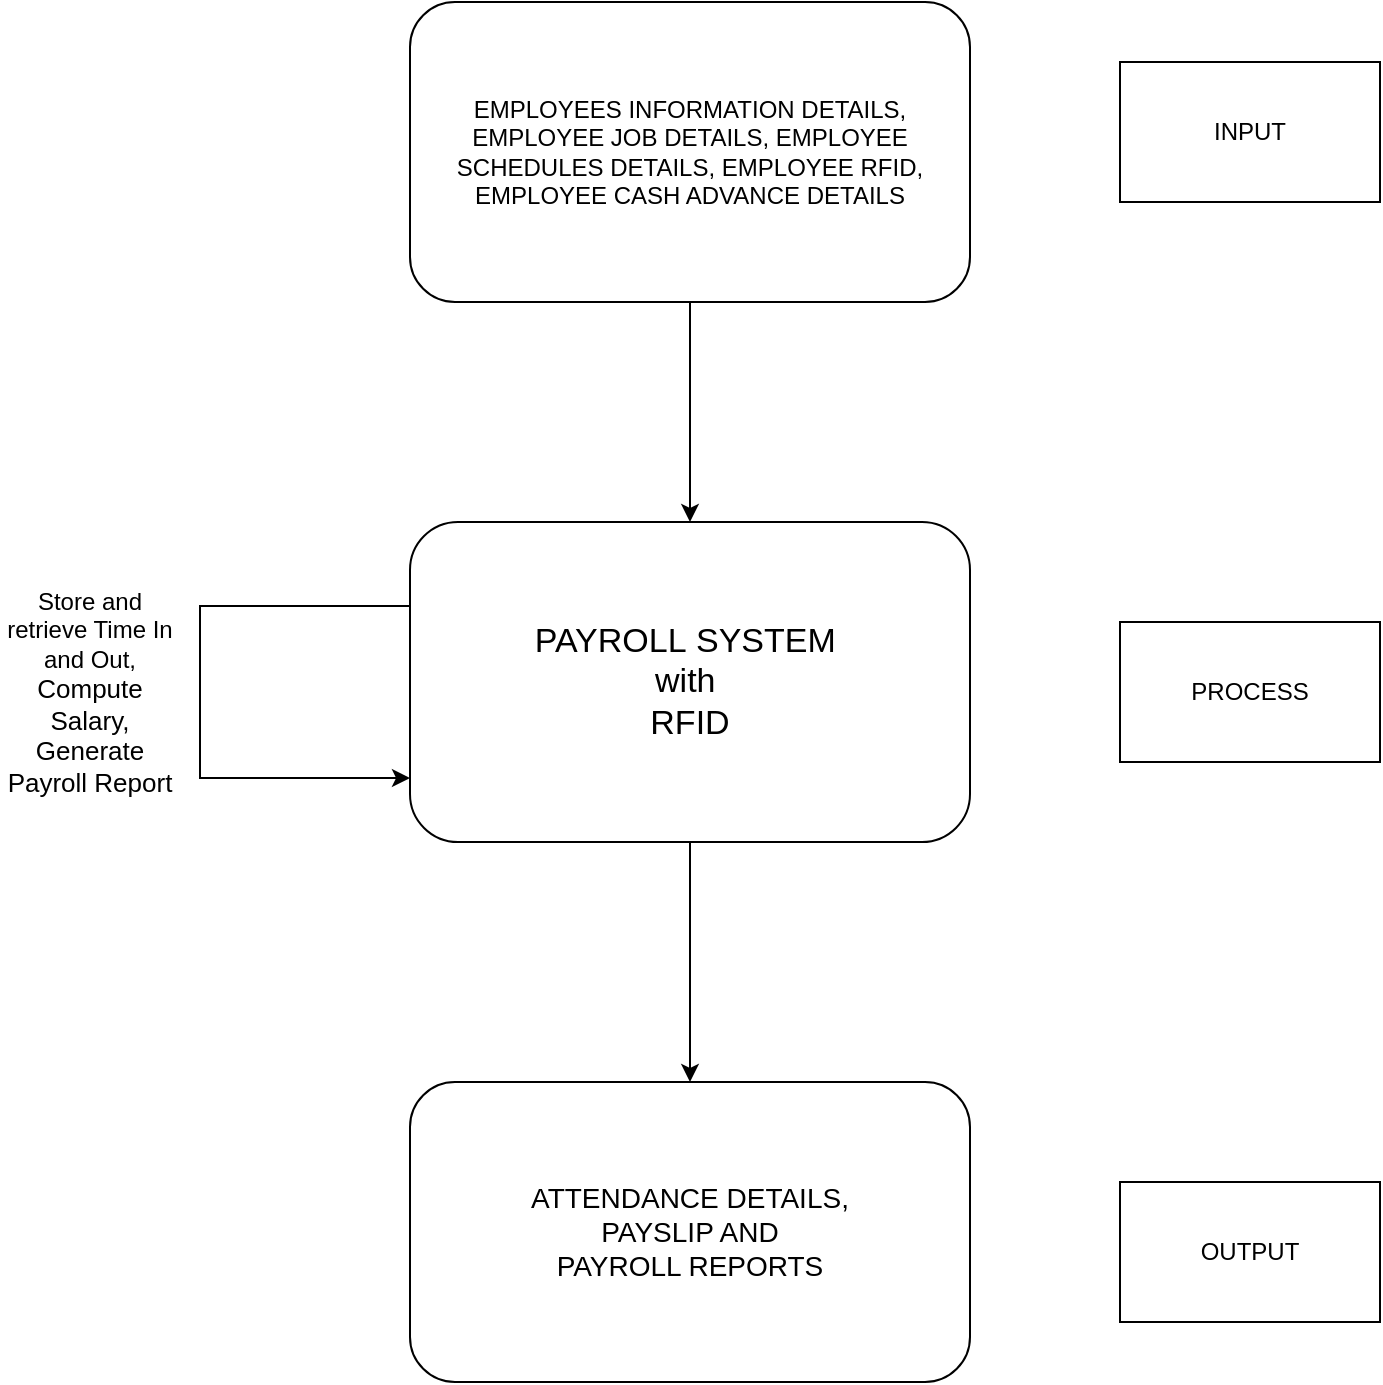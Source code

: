 <mxfile version="24.4.0" type="device">
  <diagram name="Page-1" id="qnnSwm27_NMlHlBrGQYv">
    <mxGraphModel dx="640" dy="382" grid="1" gridSize="10" guides="1" tooltips="1" connect="1" arrows="1" fold="1" page="1" pageScale="1" pageWidth="1100" pageHeight="850" math="0" shadow="0">
      <root>
        <mxCell id="0" />
        <mxCell id="1" parent="0" />
        <mxCell id="L8-4j9LzazdEuddyYzl3-12" style="edgeStyle=orthogonalEdgeStyle;rounded=0;orthogonalLoop=1;jettySize=auto;html=1;entryX=0.5;entryY=0;entryDx=0;entryDy=0;" edge="1" parent="1" source="L8-4j9LzazdEuddyYzl3-9" target="L8-4j9LzazdEuddyYzl3-10">
          <mxGeometry relative="1" as="geometry" />
        </mxCell>
        <mxCell id="L8-4j9LzazdEuddyYzl3-9" value="EMPLOYEES INFORMATION DETAILS, EMPLOYEE JOB DETAILS, EMPLOYEE SCHEDULES DETAILS, EMPLOYEE RFID, EMPLOYEE CASH ADVANCE DETAILS&lt;span style=&quot;color: rgba(0, 0, 0, 0); font-family: monospace; font-size: 0px; text-align: start; text-wrap: nowrap;&quot;&gt;%3CmxGraphModel%3E%3Croot%3E%3CmxCell%20id%3D%220%22%2F%3E%3CmxCell%20id%3D%221%22%20parent%3D%220%22%2F%3E%3CmxCell%20id%3D%222%22%20value%3D%22%26lt%3Bfont%20style%3D%26quot%3Bfont-size%3A%2016px%3B%26quot%3B%26gt%3BPrinted%20Payroll%20Report%26lt%3B%2Ffont%26gt%3B%22%20style%3D%22text%3Bhtml%3D1%3Balign%3Dcenter%3BverticalAlign%3Dmiddle%3BwhiteSpace%3Dwrap%3Brounded%3D0%3BfontColor%3D%23000000%3B%22%20vertex%3D%221%22%20parent%3D%221%22%3E%3CmxGeometry%20x%3D%22-194%22%20y%3D%22718%22%20width%3D%2272%22%20height%3D%22122%22%20as%3D%22geometry%22%2F%3E%3C%2FmxCell%3E%3C%2Froot%3E%3C%2FmxGraphModel%&lt;/span&gt;" style="rounded=1;whiteSpace=wrap;html=1;" vertex="1" parent="1">
          <mxGeometry x="275" y="60" width="280" height="150" as="geometry" />
        </mxCell>
        <mxCell id="L8-4j9LzazdEuddyYzl3-13" style="edgeStyle=orthogonalEdgeStyle;rounded=0;orthogonalLoop=1;jettySize=auto;html=1;exitX=0.5;exitY=1;exitDx=0;exitDy=0;entryX=0.5;entryY=0;entryDx=0;entryDy=0;" edge="1" parent="1" source="L8-4j9LzazdEuddyYzl3-10" target="L8-4j9LzazdEuddyYzl3-11">
          <mxGeometry relative="1" as="geometry" />
        </mxCell>
        <mxCell id="L8-4j9LzazdEuddyYzl3-10" value="&lt;font style=&quot;font-size: 17px;&quot;&gt;PAYROLL&amp;nbsp;SYSTEM&amp;nbsp;&lt;br&gt;with&amp;nbsp;&lt;br&gt;RFID&lt;/font&gt;" style="rounded=1;whiteSpace=wrap;html=1;" vertex="1" parent="1">
          <mxGeometry x="275" y="320" width="280" height="160" as="geometry" />
        </mxCell>
        <mxCell id="L8-4j9LzazdEuddyYzl3-11" value="&lt;font style=&quot;font-size: 14px;&quot;&gt;ATTENDANCE DETAILS,&lt;/font&gt;&lt;div style=&quot;font-size: 14px;&quot;&gt;&lt;font style=&quot;font-size: 14px;&quot;&gt;PAYSLIP AND&lt;/font&gt;&lt;/div&gt;&lt;div style=&quot;font-size: 14px;&quot;&gt;&lt;font style=&quot;font-size: 14px;&quot;&gt;PAYROLL REPORTS&lt;/font&gt;&lt;/div&gt;" style="rounded=1;whiteSpace=wrap;html=1;" vertex="1" parent="1">
          <mxGeometry x="275" y="600" width="280" height="150" as="geometry" />
        </mxCell>
        <mxCell id="L8-4j9LzazdEuddyYzl3-14" style="edgeStyle=orthogonalEdgeStyle;rounded=0;orthogonalLoop=1;jettySize=auto;html=1;exitX=0;exitY=0.25;exitDx=0;exitDy=0;" edge="1" parent="1" source="L8-4j9LzazdEuddyYzl3-10" target="L8-4j9LzazdEuddyYzl3-10">
          <mxGeometry relative="1" as="geometry">
            <mxPoint x="250" y="470" as="targetPoint" />
            <Array as="points">
              <mxPoint x="275" y="362" />
              <mxPoint x="170" y="362" />
              <mxPoint x="170" y="448" />
            </Array>
          </mxGeometry>
        </mxCell>
        <mxCell id="L8-4j9LzazdEuddyYzl3-16" value="INPUT" style="rounded=0;whiteSpace=wrap;html=1;" vertex="1" parent="1">
          <mxGeometry x="630" y="90" width="130" height="70" as="geometry" />
        </mxCell>
        <mxCell id="L8-4j9LzazdEuddyYzl3-17" value="PROCESS" style="rounded=0;whiteSpace=wrap;html=1;" vertex="1" parent="1">
          <mxGeometry x="630" y="370" width="130" height="70" as="geometry" />
        </mxCell>
        <mxCell id="L8-4j9LzazdEuddyYzl3-18" value="OUTPUT" style="rounded=0;whiteSpace=wrap;html=1;" vertex="1" parent="1">
          <mxGeometry x="630" y="650" width="130" height="70" as="geometry" />
        </mxCell>
        <mxCell id="L8-4j9LzazdEuddyYzl3-19" value="Store and retrieve Time In and Out,&lt;div style=&quot;font-size: 13px;&quot;&gt;Compute Salary,&lt;/div&gt;&lt;div style=&quot;font-size: 13px;&quot;&gt;Generate Payroll Report&lt;/div&gt;" style="text;html=1;align=center;verticalAlign=middle;whiteSpace=wrap;rounded=0;" vertex="1" parent="1">
          <mxGeometry x="70" y="350" width="90" height="110" as="geometry" />
        </mxCell>
      </root>
    </mxGraphModel>
  </diagram>
</mxfile>
